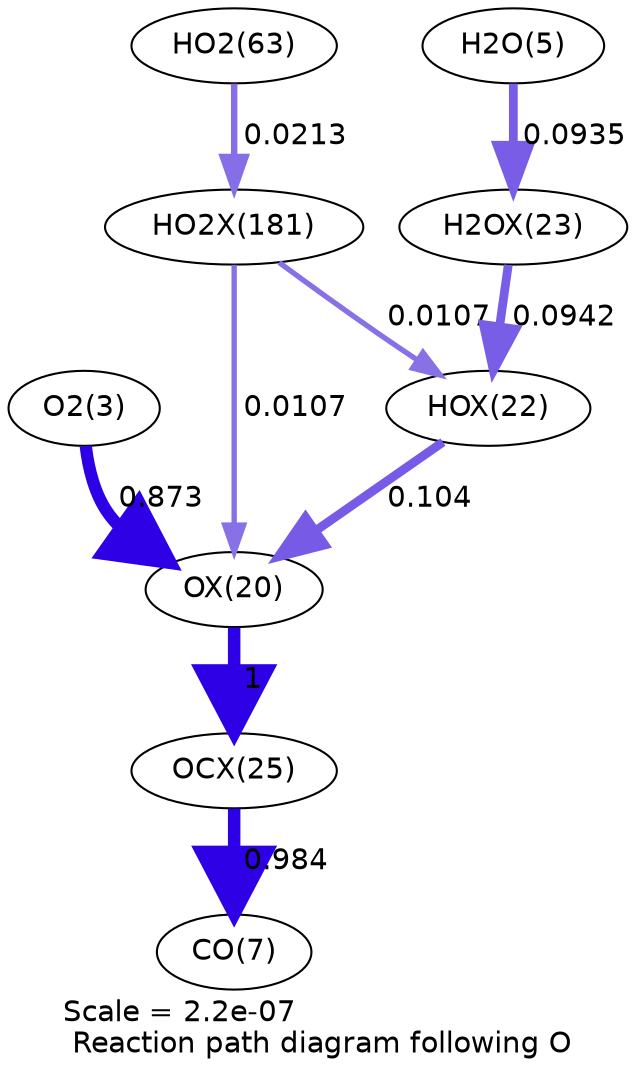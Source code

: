 digraph reaction_paths {
center=1;
s5 -> s27[fontname="Helvetica", penwidth=5.9, arrowsize=2.95, color="0.7, 1.37, 0.9"
, label=" 0.873"];
s29 -> s27[fontname="Helvetica", penwidth=4.29, arrowsize=2.15, color="0.7, 0.604, 0.9"
, label=" 0.104"];
s27 -> s32[fontname="Helvetica", penwidth=6, arrowsize=3, color="0.7, 1.5, 0.9"
, label=" 1"];
s42 -> s27[fontname="Helvetica", penwidth=2.57, arrowsize=1.29, color="0.7, 0.511, 0.9"
, label=" 0.0107"];
s30 -> s29[fontname="Helvetica", penwidth=4.22, arrowsize=2.11, color="0.7, 0.594, 0.9"
, label=" 0.0942"];
s42 -> s29[fontname="Helvetica", penwidth=2.57, arrowsize=1.29, color="0.7, 0.511, 0.9"
, label=" 0.0107"];
s7 -> s30[fontname="Helvetica", penwidth=4.21, arrowsize=2.11, color="0.7, 0.593, 0.9"
, label=" 0.0935"];
s32 -> s9[fontname="Helvetica", penwidth=5.99, arrowsize=2.99, color="0.7, 1.48, 0.9"
, label=" 0.984"];
s22 -> s42[fontname="Helvetica", penwidth=3.09, arrowsize=1.55, color="0.7, 0.521, 0.9"
, label=" 0.0213"];
s5 [ fontname="Helvetica", label="O2(3)"];
s7 [ fontname="Helvetica", label="H2O(5)"];
s9 [ fontname="Helvetica", label="CO(7)"];
s22 [ fontname="Helvetica", label="HO2(63)"];
s27 [ fontname="Helvetica", label="OX(20)"];
s29 [ fontname="Helvetica", label="HOX(22)"];
s30 [ fontname="Helvetica", label="H2OX(23)"];
s32 [ fontname="Helvetica", label="OCX(25)"];
s42 [ fontname="Helvetica", label="HO2X(181)"];
 label = "Scale = 2.2e-07\l Reaction path diagram following O";
 fontname = "Helvetica";
}
